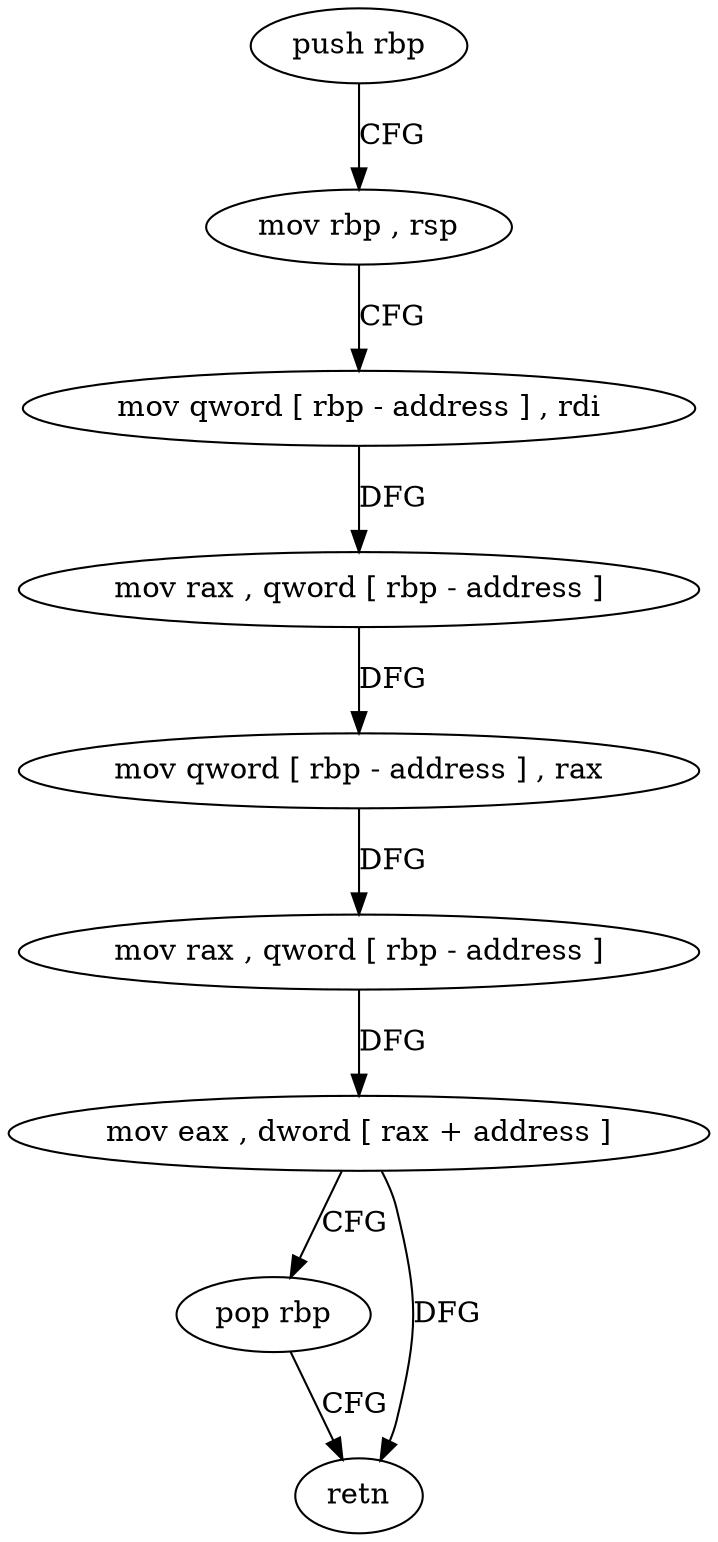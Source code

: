 digraph "func" {
"154384" [label = "push rbp" ]
"154385" [label = "mov rbp , rsp" ]
"154388" [label = "mov qword [ rbp - address ] , rdi" ]
"154392" [label = "mov rax , qword [ rbp - address ]" ]
"154396" [label = "mov qword [ rbp - address ] , rax" ]
"154400" [label = "mov rax , qword [ rbp - address ]" ]
"154404" [label = "mov eax , dword [ rax + address ]" ]
"154407" [label = "pop rbp" ]
"154408" [label = "retn" ]
"154384" -> "154385" [ label = "CFG" ]
"154385" -> "154388" [ label = "CFG" ]
"154388" -> "154392" [ label = "DFG" ]
"154392" -> "154396" [ label = "DFG" ]
"154396" -> "154400" [ label = "DFG" ]
"154400" -> "154404" [ label = "DFG" ]
"154404" -> "154407" [ label = "CFG" ]
"154404" -> "154408" [ label = "DFG" ]
"154407" -> "154408" [ label = "CFG" ]
}
